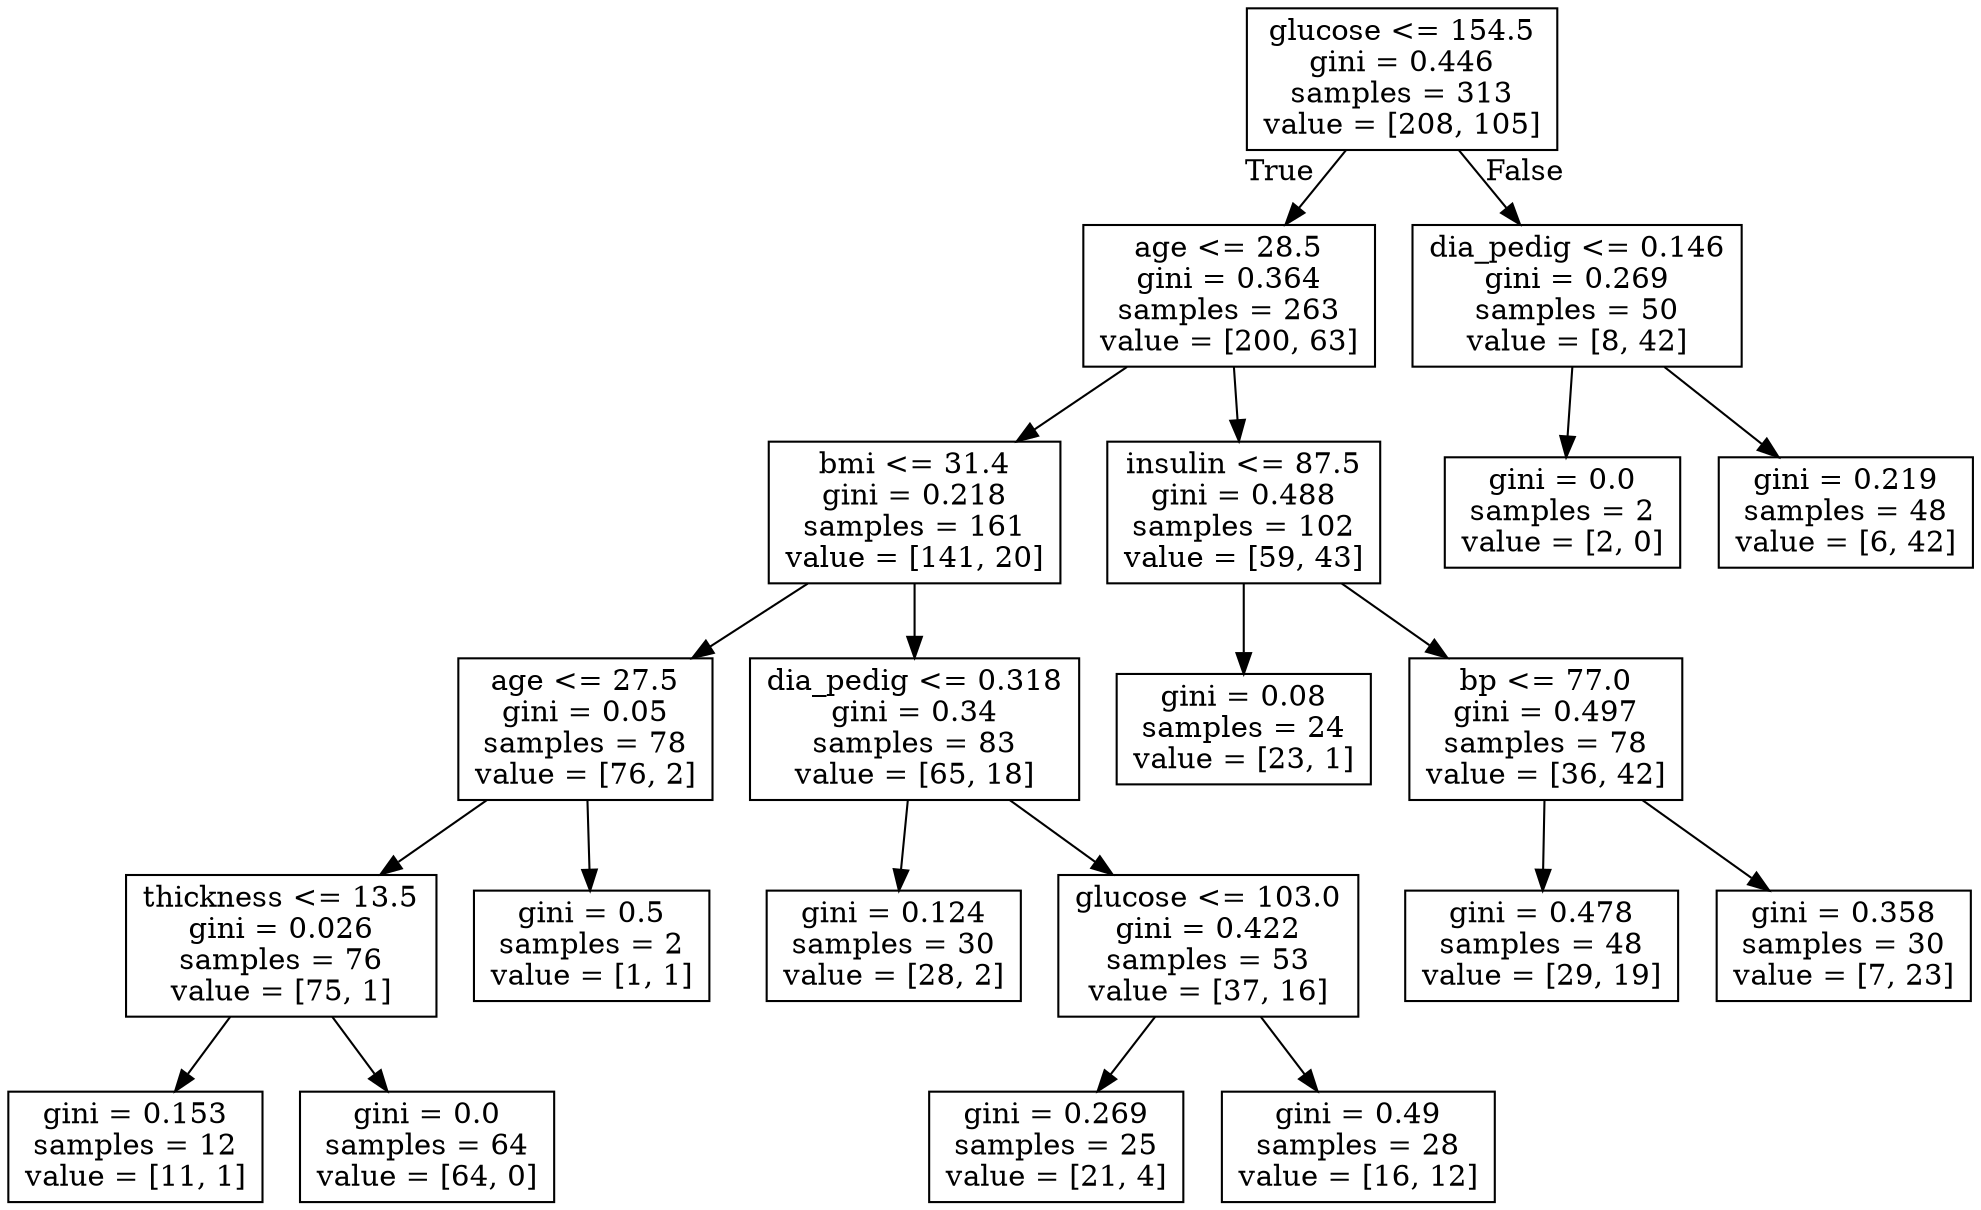 digraph Tree {
node [shape=box] ;
0 [label="glucose <= 154.5\ngini = 0.446\nsamples = 313\nvalue = [208, 105]"] ;
1 [label="age <= 28.5\ngini = 0.364\nsamples = 263\nvalue = [200, 63]"] ;
0 -> 1 [labeldistance=2.5, labelangle=45, headlabel="True"] ;
2 [label="bmi <= 31.4\ngini = 0.218\nsamples = 161\nvalue = [141, 20]"] ;
1 -> 2 ;
3 [label="age <= 27.5\ngini = 0.05\nsamples = 78\nvalue = [76, 2]"] ;
2 -> 3 ;
4 [label="thickness <= 13.5\ngini = 0.026\nsamples = 76\nvalue = [75, 1]"] ;
3 -> 4 ;
5 [label="gini = 0.153\nsamples = 12\nvalue = [11, 1]"] ;
4 -> 5 ;
6 [label="gini = 0.0\nsamples = 64\nvalue = [64, 0]"] ;
4 -> 6 ;
7 [label="gini = 0.5\nsamples = 2\nvalue = [1, 1]"] ;
3 -> 7 ;
8 [label="dia_pedig <= 0.318\ngini = 0.34\nsamples = 83\nvalue = [65, 18]"] ;
2 -> 8 ;
9 [label="gini = 0.124\nsamples = 30\nvalue = [28, 2]"] ;
8 -> 9 ;
10 [label="glucose <= 103.0\ngini = 0.422\nsamples = 53\nvalue = [37, 16]"] ;
8 -> 10 ;
11 [label="gini = 0.269\nsamples = 25\nvalue = [21, 4]"] ;
10 -> 11 ;
12 [label="gini = 0.49\nsamples = 28\nvalue = [16, 12]"] ;
10 -> 12 ;
13 [label="insulin <= 87.5\ngini = 0.488\nsamples = 102\nvalue = [59, 43]"] ;
1 -> 13 ;
14 [label="gini = 0.08\nsamples = 24\nvalue = [23, 1]"] ;
13 -> 14 ;
15 [label="bp <= 77.0\ngini = 0.497\nsamples = 78\nvalue = [36, 42]"] ;
13 -> 15 ;
16 [label="gini = 0.478\nsamples = 48\nvalue = [29, 19]"] ;
15 -> 16 ;
17 [label="gini = 0.358\nsamples = 30\nvalue = [7, 23]"] ;
15 -> 17 ;
18 [label="dia_pedig <= 0.146\ngini = 0.269\nsamples = 50\nvalue = [8, 42]"] ;
0 -> 18 [labeldistance=2.5, labelangle=-45, headlabel="False"] ;
19 [label="gini = 0.0\nsamples = 2\nvalue = [2, 0]"] ;
18 -> 19 ;
20 [label="gini = 0.219\nsamples = 48\nvalue = [6, 42]"] ;
18 -> 20 ;
}